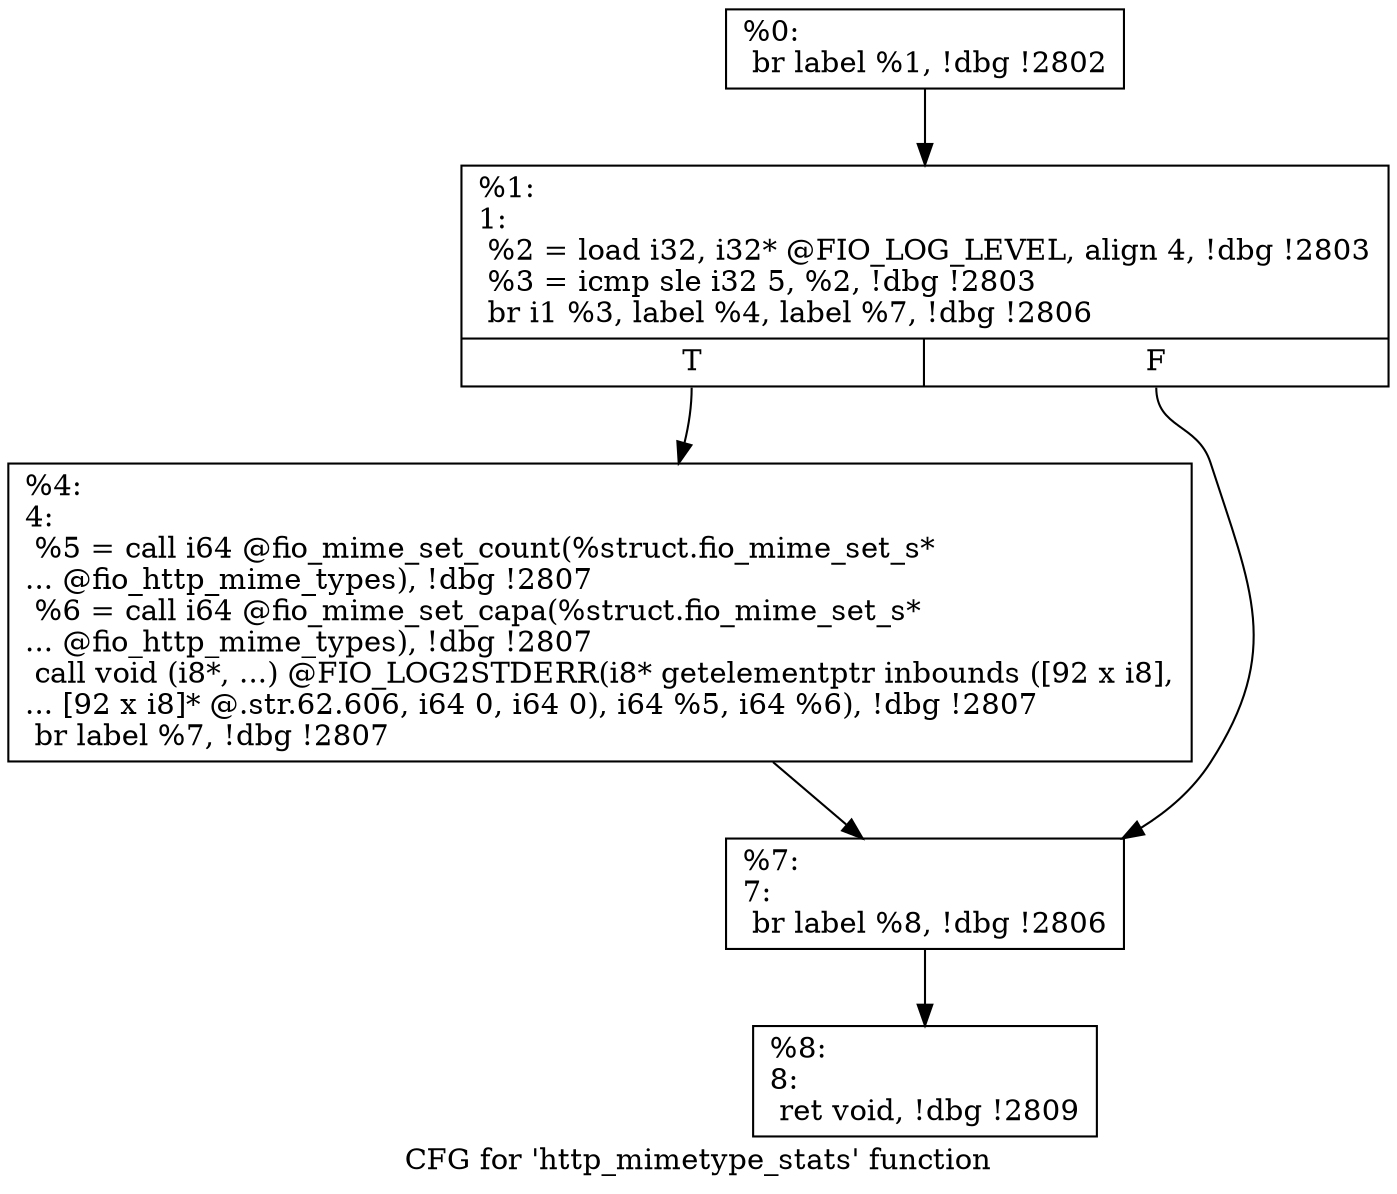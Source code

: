 digraph "CFG for 'http_mimetype_stats' function" {
	label="CFG for 'http_mimetype_stats' function";

	Node0x556852473fc0 [shape=record,label="{%0:\l  br label %1, !dbg !2802\l}"];
	Node0x556852473fc0 -> Node0x556852474bc0;
	Node0x556852474bc0 [shape=record,label="{%1:\l1:                                                \l  %2 = load i32, i32* @FIO_LOG_LEVEL, align 4, !dbg !2803\l  %3 = icmp sle i32 5, %2, !dbg !2803\l  br i1 %3, label %4, label %7, !dbg !2806\l|{<s0>T|<s1>F}}"];
	Node0x556852474bc0:s0 -> Node0x556852474c10;
	Node0x556852474bc0:s1 -> Node0x556852474c60;
	Node0x556852474c10 [shape=record,label="{%4:\l4:                                                \l  %5 = call i64 @fio_mime_set_count(%struct.fio_mime_set_s*\l... @fio_http_mime_types), !dbg !2807\l  %6 = call i64 @fio_mime_set_capa(%struct.fio_mime_set_s*\l... @fio_http_mime_types), !dbg !2807\l  call void (i8*, ...) @FIO_LOG2STDERR(i8* getelementptr inbounds ([92 x i8],\l... [92 x i8]* @.str.62.606, i64 0, i64 0), i64 %5, i64 %6), !dbg !2807\l  br label %7, !dbg !2807\l}"];
	Node0x556852474c10 -> Node0x556852474c60;
	Node0x556852474c60 [shape=record,label="{%7:\l7:                                                \l  br label %8, !dbg !2806\l}"];
	Node0x556852474c60 -> Node0x556852474cb0;
	Node0x556852474cb0 [shape=record,label="{%8:\l8:                                                \l  ret void, !dbg !2809\l}"];
}
